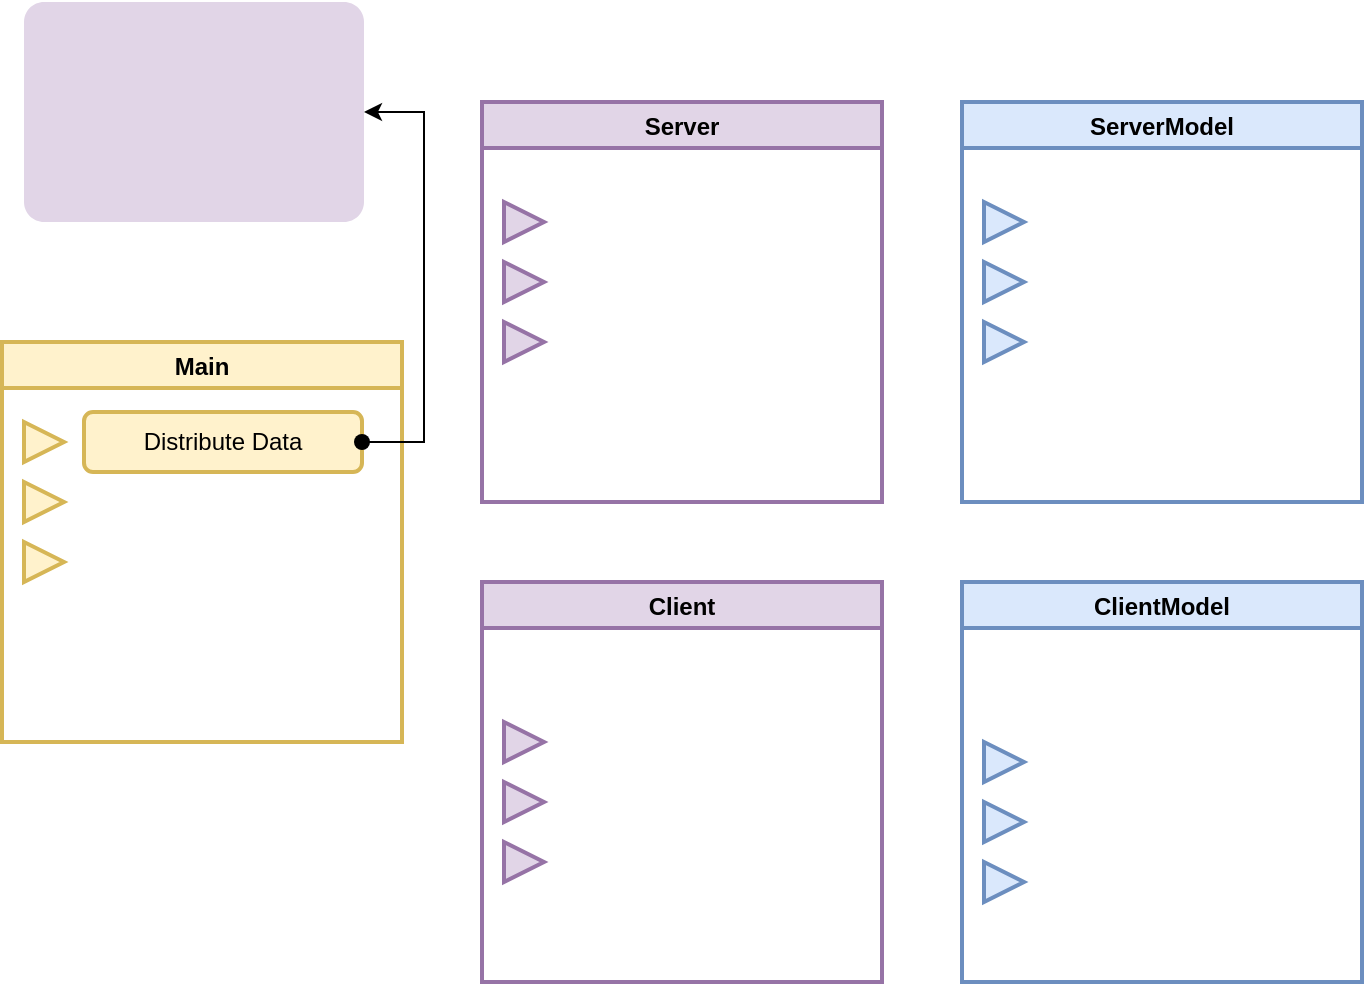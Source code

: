 <mxfile version="17.1.2" type="github">
  <diagram name="Page-1" id="5f0bae14-7c28-e335-631c-24af17079c00">
    <mxGraphModel dx="868" dy="1274" grid="1" gridSize="10" guides="1" tooltips="1" connect="1" arrows="1" fold="1" page="1" pageScale="1" pageWidth="1100" pageHeight="850" background="none" math="0" shadow="0">
      <root>
        <mxCell id="0" />
        <mxCell id="1" parent="0" />
        <mxCell id="U-ktRDvtVMJbWJF2N6Tt-1" value="Main" style="swimlane;fillColor=#fff2cc;strokeColor=#d6b656;strokeWidth=2;" parent="1" vertex="1">
          <mxGeometry x="119" y="120" width="200" height="200" as="geometry" />
        </mxCell>
        <mxCell id="Rlsf4nvI7hZgjNQiWzl--10" value="" style="triangle;whiteSpace=wrap;html=1;strokeColor=#d6b656;strokeWidth=2;fillColor=#fff2cc;" vertex="1" parent="U-ktRDvtVMJbWJF2N6Tt-1">
          <mxGeometry x="11" y="40" width="20" height="20" as="geometry" />
        </mxCell>
        <mxCell id="Rlsf4nvI7hZgjNQiWzl--12" value="" style="triangle;whiteSpace=wrap;html=1;strokeColor=#d6b656;strokeWidth=2;fillColor=#fff2cc;" vertex="1" parent="U-ktRDvtVMJbWJF2N6Tt-1">
          <mxGeometry x="11" y="70" width="20" height="20" as="geometry" />
        </mxCell>
        <mxCell id="Rlsf4nvI7hZgjNQiWzl--13" value="" style="triangle;whiteSpace=wrap;html=1;strokeColor=#d6b656;strokeWidth=2;fillColor=#fff2cc;" vertex="1" parent="U-ktRDvtVMJbWJF2N6Tt-1">
          <mxGeometry x="11" y="100" width="20" height="20" as="geometry" />
        </mxCell>
        <mxCell id="Rlsf4nvI7hZgjNQiWzl--32" value="Distribute Data" style="rounded=1;whiteSpace=wrap;html=1;strokeColor=#d6b656;strokeWidth=2;fillColor=#fff2cc;" vertex="1" parent="U-ktRDvtVMJbWJF2N6Tt-1">
          <mxGeometry x="41" y="35" width="139" height="30" as="geometry" />
        </mxCell>
        <mxCell id="Rlsf4nvI7hZgjNQiWzl--37" value="" style="shape=waypoint;sketch=0;fillStyle=solid;size=6;pointerEvents=1;points=[];fillColor=none;resizable=0;rotatable=0;perimeter=centerPerimeter;snapToPoint=1;strokeColor=#;strokeWidth=2;" vertex="1" parent="U-ktRDvtVMJbWJF2N6Tt-1">
          <mxGeometry x="160" y="30" width="40" height="40" as="geometry" />
        </mxCell>
        <mxCell id="U-ktRDvtVMJbWJF2N6Tt-2" value="Client" style="swimlane;fillColor=#e1d5e7;strokeColor=#9673a6;strokeWidth=2;" parent="1" vertex="1">
          <mxGeometry x="359" y="240" width="200" height="200" as="geometry" />
        </mxCell>
        <mxCell id="Rlsf4nvI7hZgjNQiWzl--17" value="" style="triangle;whiteSpace=wrap;html=1;strokeColor=#9673a6;strokeWidth=2;fillColor=#e1d5e7;" vertex="1" parent="U-ktRDvtVMJbWJF2N6Tt-2">
          <mxGeometry x="11" y="100" width="20" height="20" as="geometry" />
        </mxCell>
        <mxCell id="Rlsf4nvI7hZgjNQiWzl--18" value="" style="triangle;whiteSpace=wrap;html=1;strokeColor=#9673a6;strokeWidth=2;fillColor=#e1d5e7;" vertex="1" parent="U-ktRDvtVMJbWJF2N6Tt-2">
          <mxGeometry x="11" y="70" width="20" height="20" as="geometry" />
        </mxCell>
        <mxCell id="Rlsf4nvI7hZgjNQiWzl--19" value="" style="triangle;whiteSpace=wrap;html=1;strokeColor=#9673a6;strokeWidth=2;fillColor=#e1d5e7;" vertex="1" parent="U-ktRDvtVMJbWJF2N6Tt-2">
          <mxGeometry x="11" y="130" width="20" height="20" as="geometry" />
        </mxCell>
        <mxCell id="U-ktRDvtVMJbWJF2N6Tt-3" value="Server" style="swimlane;fillColor=#e1d5e7;strokeColor=#9673a6;strokeWidth=2;" parent="1" vertex="1">
          <mxGeometry x="359" width="200" height="200" as="geometry" />
        </mxCell>
        <mxCell id="Rlsf4nvI7hZgjNQiWzl--15" value="" style="triangle;whiteSpace=wrap;html=1;strokeColor=#9673a6;strokeWidth=2;fillColor=#e1d5e7;" vertex="1" parent="U-ktRDvtVMJbWJF2N6Tt-3">
          <mxGeometry x="11" y="80" width="20" height="20" as="geometry" />
        </mxCell>
        <mxCell id="Rlsf4nvI7hZgjNQiWzl--14" value="" style="triangle;whiteSpace=wrap;html=1;strokeColor=#9673a6;strokeWidth=2;fillColor=#e1d5e7;" vertex="1" parent="U-ktRDvtVMJbWJF2N6Tt-3">
          <mxGeometry x="11" y="50" width="20" height="20" as="geometry" />
        </mxCell>
        <mxCell id="Rlsf4nvI7hZgjNQiWzl--16" value="" style="triangle;whiteSpace=wrap;html=1;strokeColor=#9673a6;strokeWidth=2;fillColor=#e1d5e7;" vertex="1" parent="U-ktRDvtVMJbWJF2N6Tt-3">
          <mxGeometry x="11" y="110" width="20" height="20" as="geometry" />
        </mxCell>
        <mxCell id="U-ktRDvtVMJbWJF2N6Tt-4" value="ServerModel" style="swimlane;fillColor=#dae8fc;strokeColor=#6c8ebf;strokeWidth=2;" parent="1" vertex="1">
          <mxGeometry x="599" width="200" height="200" as="geometry" />
        </mxCell>
        <mxCell id="Rlsf4nvI7hZgjNQiWzl--26" value="" style="triangle;whiteSpace=wrap;html=1;strokeColor=#6c8ebf;strokeWidth=2;fillColor=#dae8fc;" vertex="1" parent="U-ktRDvtVMJbWJF2N6Tt-4">
          <mxGeometry x="11" y="80" width="20" height="20" as="geometry" />
        </mxCell>
        <mxCell id="Rlsf4nvI7hZgjNQiWzl--27" value="" style="triangle;whiteSpace=wrap;html=1;strokeColor=#6c8ebf;strokeWidth=2;fillColor=#dae8fc;" vertex="1" parent="U-ktRDvtVMJbWJF2N6Tt-4">
          <mxGeometry x="11" y="50" width="20" height="20" as="geometry" />
        </mxCell>
        <mxCell id="Rlsf4nvI7hZgjNQiWzl--28" value="" style="triangle;whiteSpace=wrap;html=1;strokeColor=#6c8ebf;strokeWidth=2;fillColor=#dae8fc;" vertex="1" parent="U-ktRDvtVMJbWJF2N6Tt-4">
          <mxGeometry x="11" y="110" width="20" height="20" as="geometry" />
        </mxCell>
        <mxCell id="U-ktRDvtVMJbWJF2N6Tt-5" value="ClientModel" style="swimlane;fillColor=#dae8fc;strokeColor=#6c8ebf;strokeWidth=2;" parent="1" vertex="1">
          <mxGeometry x="599" y="240" width="200" height="200" as="geometry" />
        </mxCell>
        <mxCell id="Rlsf4nvI7hZgjNQiWzl--29" value="" style="triangle;whiteSpace=wrap;html=1;strokeColor=#6c8ebf;strokeWidth=2;fillColor=#dae8fc;" vertex="1" parent="U-ktRDvtVMJbWJF2N6Tt-5">
          <mxGeometry x="11" y="110" width="20" height="20" as="geometry" />
        </mxCell>
        <mxCell id="Rlsf4nvI7hZgjNQiWzl--30" value="" style="triangle;whiteSpace=wrap;html=1;strokeColor=#6c8ebf;strokeWidth=2;fillColor=#dae8fc;" vertex="1" parent="U-ktRDvtVMJbWJF2N6Tt-5">
          <mxGeometry x="11" y="80" width="20" height="20" as="geometry" />
        </mxCell>
        <mxCell id="Rlsf4nvI7hZgjNQiWzl--31" value="" style="triangle;whiteSpace=wrap;html=1;strokeColor=#6c8ebf;strokeWidth=2;fillColor=#dae8fc;" vertex="1" parent="U-ktRDvtVMJbWJF2N6Tt-5">
          <mxGeometry x="11" y="140" width="20" height="20" as="geometry" />
        </mxCell>
        <mxCell id="Rlsf4nvI7hZgjNQiWzl--38" value="" style="edgeStyle=elbowEdgeStyle;elbow=vertical;endArrow=classic;html=1;rounded=0;exitX=0.475;exitY=0.575;exitDx=0;exitDy=0;exitPerimeter=0;" edge="1" parent="1" source="Rlsf4nvI7hZgjNQiWzl--37" target="Rlsf4nvI7hZgjNQiWzl--39">
          <mxGeometry width="50" height="50" relative="1" as="geometry">
            <mxPoint x="520" y="280" as="sourcePoint" />
            <mxPoint x="330" y="70" as="targetPoint" />
            <Array as="points">
              <mxPoint x="330" y="80" />
              <mxPoint x="360" y="170" />
              <mxPoint x="380" y="170" />
              <mxPoint x="350" y="160" />
            </Array>
          </mxGeometry>
        </mxCell>
        <mxCell id="Rlsf4nvI7hZgjNQiWzl--39" value="" style="points=[[0.25,0,0],[0.5,0,0],[0.75,0,0],[1,0.25,0],[1,0.5,0],[1,0.75,0],[0.75,1,0],[0.5,1,0],[0.25,1,0],[0,0.75,0],[0,0.5,0],[0,0.25,0]];shape=mxgraph.bpmn.task;whiteSpace=wrap;rectStyle=rounded;size=10;taskMarker=abstract;bpmnShapeType=subprocess;isLoopSub=1;outline=eventInt;symbol=conditional;strokeColor=#;strokeWidth=2;fillColor=#E1D5E7;" vertex="1" parent="1">
          <mxGeometry x="130" y="-50" width="170" height="110" as="geometry" />
        </mxCell>
      </root>
    </mxGraphModel>
  </diagram>
</mxfile>
